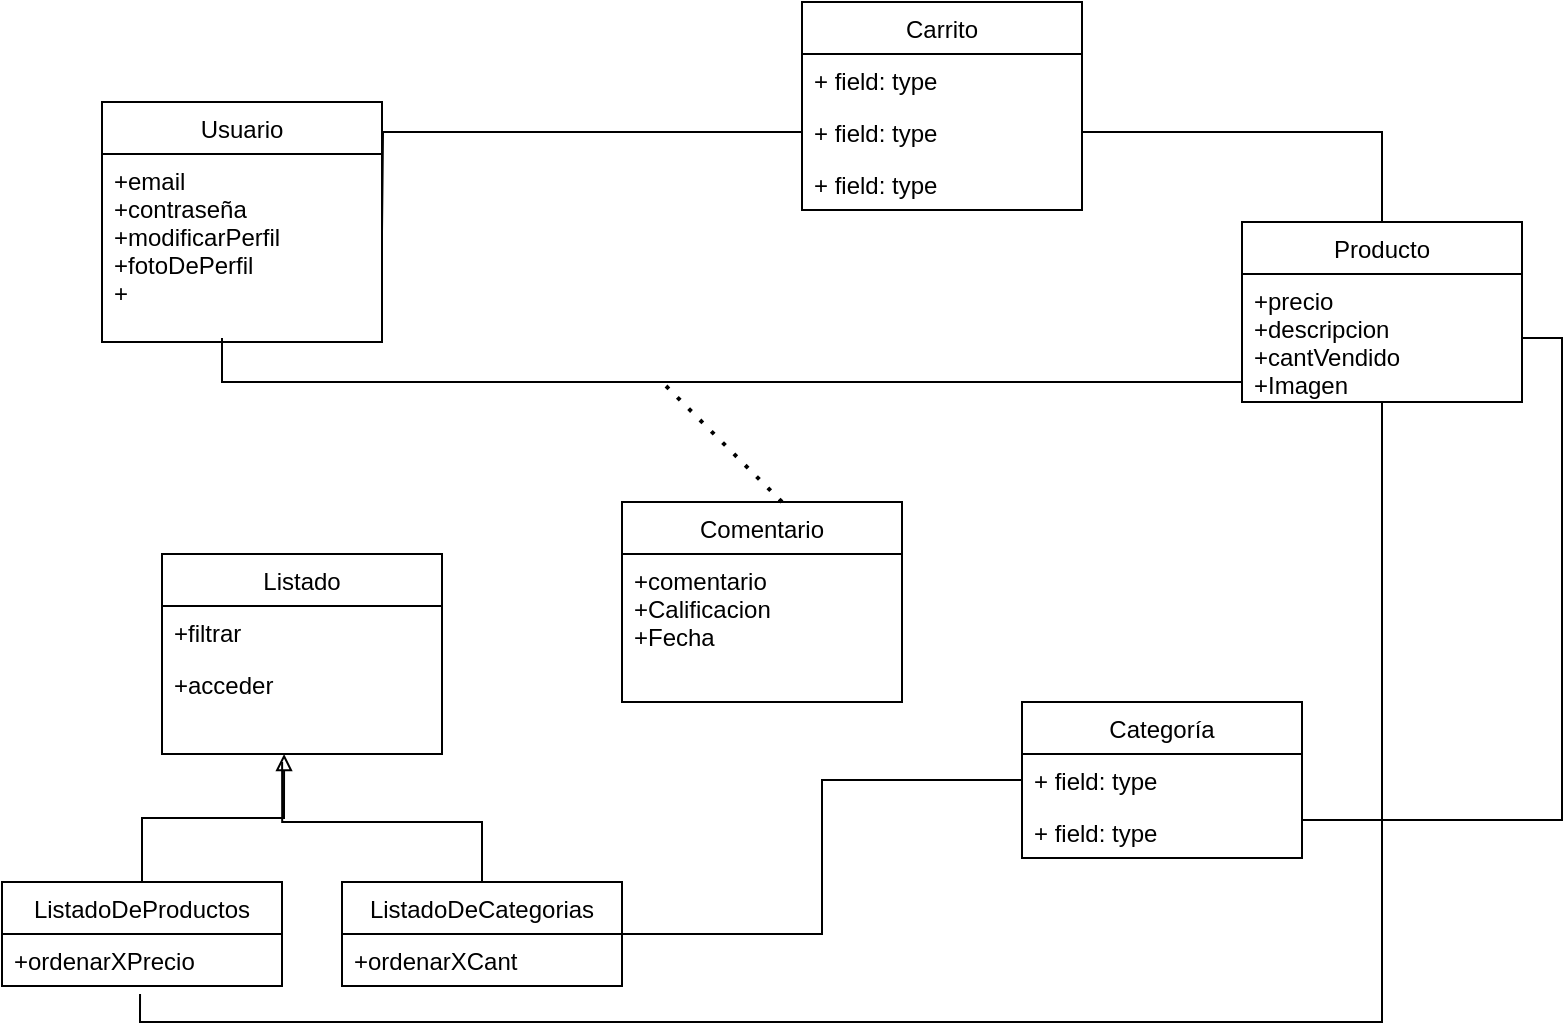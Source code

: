 <mxfile version="20.2.3" type="github">
  <diagram id="cnLoMoUfP63GgwvQ1eQH" name="Página-1">
    <mxGraphModel dx="868" dy="482" grid="1" gridSize="10" guides="1" tooltips="1" connect="1" arrows="1" fold="1" page="1" pageScale="1" pageWidth="827" pageHeight="1169" math="0" shadow="0">
      <root>
        <mxCell id="0" />
        <mxCell id="1" parent="0" />
        <mxCell id="8uu9EySztSq_89Ge9Skl-1" value="Usuario" style="swimlane;fontStyle=0;childLayout=stackLayout;horizontal=1;startSize=26;fillColor=none;horizontalStack=0;resizeParent=1;resizeParentMax=0;resizeLast=0;collapsible=1;marginBottom=0;" parent="1" vertex="1">
          <mxGeometry x="50" y="70" width="140" height="120" as="geometry">
            <mxRectangle x="50" y="70" width="80" height="30" as="alternateBounds" />
          </mxGeometry>
        </mxCell>
        <mxCell id="8uu9EySztSq_89Ge9Skl-2" value="+email&#xa;+contraseña&#xa;+modificarPerfil&#xa;+fotoDePerfil&#xa;+" style="text;strokeColor=none;fillColor=none;align=left;verticalAlign=top;spacingLeft=4;spacingRight=4;overflow=hidden;rotatable=0;points=[[0,0.5],[1,0.5]];portConstraint=eastwest;" parent="8uu9EySztSq_89Ge9Skl-1" vertex="1">
          <mxGeometry y="26" width="140" height="94" as="geometry" />
        </mxCell>
        <mxCell id="8uu9EySztSq_89Ge9Skl-5" value="Carrito" style="swimlane;fontStyle=0;childLayout=stackLayout;horizontal=1;startSize=26;fillColor=none;horizontalStack=0;resizeParent=1;resizeParentMax=0;resizeLast=0;collapsible=1;marginBottom=0;" parent="1" vertex="1">
          <mxGeometry x="400" y="20" width="140" height="104" as="geometry" />
        </mxCell>
        <mxCell id="8uu9EySztSq_89Ge9Skl-6" value="+ field: type" style="text;strokeColor=none;fillColor=none;align=left;verticalAlign=top;spacingLeft=4;spacingRight=4;overflow=hidden;rotatable=0;points=[[0,0.5],[1,0.5]];portConstraint=eastwest;" parent="8uu9EySztSq_89Ge9Skl-5" vertex="1">
          <mxGeometry y="26" width="140" height="26" as="geometry" />
        </mxCell>
        <mxCell id="8uu9EySztSq_89Ge9Skl-7" value="+ field: type" style="text;strokeColor=none;fillColor=none;align=left;verticalAlign=top;spacingLeft=4;spacingRight=4;overflow=hidden;rotatable=0;points=[[0,0.5],[1,0.5]];portConstraint=eastwest;" parent="8uu9EySztSq_89Ge9Skl-5" vertex="1">
          <mxGeometry y="52" width="140" height="26" as="geometry" />
        </mxCell>
        <mxCell id="8uu9EySztSq_89Ge9Skl-8" value="+ field: type" style="text;strokeColor=none;fillColor=none;align=left;verticalAlign=top;spacingLeft=4;spacingRight=4;overflow=hidden;rotatable=0;points=[[0,0.5],[1,0.5]];portConstraint=eastwest;" parent="8uu9EySztSq_89Ge9Skl-5" vertex="1">
          <mxGeometry y="78" width="140" height="26" as="geometry" />
        </mxCell>
        <mxCell id="8uu9EySztSq_89Ge9Skl-9" value="Producto" style="swimlane;fontStyle=0;childLayout=stackLayout;horizontal=1;startSize=26;fillColor=none;horizontalStack=0;resizeParent=1;resizeParentMax=0;resizeLast=0;collapsible=1;marginBottom=0;" parent="1" vertex="1">
          <mxGeometry x="620" y="130" width="140" height="90" as="geometry" />
        </mxCell>
        <mxCell id="8uu9EySztSq_89Ge9Skl-11" value="+precio&#xa;+descripcion&#xa;+cantVendido&#xa;+Imagen" style="text;strokeColor=none;fillColor=none;align=left;verticalAlign=top;spacingLeft=4;spacingRight=4;overflow=hidden;rotatable=0;points=[[0,0.5],[1,0.5]];portConstraint=eastwest;" parent="8uu9EySztSq_89Ge9Skl-9" vertex="1">
          <mxGeometry y="26" width="140" height="64" as="geometry" />
        </mxCell>
        <mxCell id="8uu9EySztSq_89Ge9Skl-28" style="edgeStyle=orthogonalEdgeStyle;rounded=0;orthogonalLoop=1;jettySize=auto;html=1;exitX=1;exitY=0.5;exitDx=0;exitDy=0;endArrow=none;endFill=0;entryX=1;entryY=0.5;entryDx=0;entryDy=0;" parent="1" source="8uu9EySztSq_89Ge9Skl-14" target="8uu9EySztSq_89Ge9Skl-11" edge="1">
          <mxGeometry relative="1" as="geometry">
            <mxPoint x="760" y="340" as="targetPoint" />
            <Array as="points">
              <mxPoint x="780" y="429" />
              <mxPoint x="780" y="188" />
            </Array>
          </mxGeometry>
        </mxCell>
        <mxCell id="8uu9EySztSq_89Ge9Skl-13" value="Categoría" style="swimlane;fontStyle=0;childLayout=stackLayout;horizontal=1;startSize=26;fillColor=none;horizontalStack=0;resizeParent=1;resizeParentMax=0;resizeLast=0;collapsible=1;marginBottom=0;" parent="1" vertex="1">
          <mxGeometry x="510" y="370" width="140" height="78" as="geometry" />
        </mxCell>
        <mxCell id="8uu9EySztSq_89Ge9Skl-14" value="+ field: type" style="text;strokeColor=none;fillColor=none;align=left;verticalAlign=top;spacingLeft=4;spacingRight=4;overflow=hidden;rotatable=0;points=[[0,0.5],[1,0.5]];portConstraint=eastwest;" parent="8uu9EySztSq_89Ge9Skl-13" vertex="1">
          <mxGeometry y="26" width="140" height="26" as="geometry" />
        </mxCell>
        <mxCell id="8uu9EySztSq_89Ge9Skl-15" value="+ field: type" style="text;strokeColor=none;fillColor=none;align=left;verticalAlign=top;spacingLeft=4;spacingRight=4;overflow=hidden;rotatable=0;points=[[0,0.5],[1,0.5]];portConstraint=eastwest;" parent="8uu9EySztSq_89Ge9Skl-13" vertex="1">
          <mxGeometry y="52" width="140" height="26" as="geometry" />
        </mxCell>
        <mxCell id="8uu9EySztSq_89Ge9Skl-17" value="Comentario" style="swimlane;fontStyle=0;childLayout=stackLayout;horizontal=1;startSize=26;fillColor=none;horizontalStack=0;resizeParent=1;resizeParentMax=0;resizeLast=0;collapsible=1;marginBottom=0;" parent="1" vertex="1">
          <mxGeometry x="310" y="270" width="140" height="100" as="geometry" />
        </mxCell>
        <mxCell id="8uu9EySztSq_89Ge9Skl-20" value="+comentario&#xa;+Calificacion&#xa;+Fecha" style="text;strokeColor=none;fillColor=none;align=left;verticalAlign=top;spacingLeft=4;spacingRight=4;overflow=hidden;rotatable=0;points=[[0,0.5],[1,0.5]];portConstraint=eastwest;" parent="8uu9EySztSq_89Ge9Skl-17" vertex="1">
          <mxGeometry y="26" width="140" height="74" as="geometry" />
        </mxCell>
        <mxCell id="8uu9EySztSq_89Ge9Skl-22" style="edgeStyle=orthogonalEdgeStyle;rounded=0;orthogonalLoop=1;jettySize=auto;html=1;exitX=1;exitY=0.5;exitDx=0;exitDy=0;entryX=0;entryY=0.5;entryDx=0;entryDy=0;endArrow=none;endFill=0;" parent="1" target="8uu9EySztSq_89Ge9Skl-7" edge="1">
          <mxGeometry relative="1" as="geometry">
            <mxPoint x="190" y="135" as="sourcePoint" />
          </mxGeometry>
        </mxCell>
        <mxCell id="8uu9EySztSq_89Ge9Skl-24" style="edgeStyle=orthogonalEdgeStyle;rounded=0;orthogonalLoop=1;jettySize=auto;html=1;exitX=0;exitY=0.5;exitDx=0;exitDy=0;endArrow=none;endFill=0;" parent="1" source="8uu9EySztSq_89Ge9Skl-11" edge="1">
          <mxGeometry relative="1" as="geometry">
            <mxPoint x="110" y="188" as="targetPoint" />
            <Array as="points">
              <mxPoint x="620" y="210" />
              <mxPoint x="110" y="210" />
            </Array>
          </mxGeometry>
        </mxCell>
        <mxCell id="8uu9EySztSq_89Ge9Skl-26" value="" style="endArrow=none;dashed=1;html=1;dashPattern=1 3;strokeWidth=2;rounded=0;" parent="1" edge="1">
          <mxGeometry width="50" height="50" relative="1" as="geometry">
            <mxPoint x="390" y="270" as="sourcePoint" />
            <mxPoint x="330" y="210" as="targetPoint" />
          </mxGeometry>
        </mxCell>
        <mxCell id="8uu9EySztSq_89Ge9Skl-27" style="edgeStyle=orthogonalEdgeStyle;rounded=0;orthogonalLoop=1;jettySize=auto;html=1;exitX=1;exitY=0.5;exitDx=0;exitDy=0;entryX=0.5;entryY=0;entryDx=0;entryDy=0;endArrow=none;endFill=0;" parent="1" source="8uu9EySztSq_89Ge9Skl-7" target="8uu9EySztSq_89Ge9Skl-9" edge="1">
          <mxGeometry relative="1" as="geometry" />
        </mxCell>
        <mxCell id="eQJ6p9zYsw0Z8SS2zc7L-1" value="Listado" style="swimlane;fontStyle=0;childLayout=stackLayout;horizontal=1;startSize=26;fillColor=none;horizontalStack=0;resizeParent=1;resizeParentMax=0;resizeLast=0;collapsible=1;marginBottom=0;" vertex="1" parent="1">
          <mxGeometry x="80" y="296" width="140" height="100" as="geometry" />
        </mxCell>
        <mxCell id="eQJ6p9zYsw0Z8SS2zc7L-2" value="+filtrar" style="text;strokeColor=none;fillColor=none;align=left;verticalAlign=top;spacingLeft=4;spacingRight=4;overflow=hidden;rotatable=0;points=[[0,0.5],[1,0.5]];portConstraint=eastwest;" vertex="1" parent="eQJ6p9zYsw0Z8SS2zc7L-1">
          <mxGeometry y="26" width="140" height="26" as="geometry" />
        </mxCell>
        <mxCell id="eQJ6p9zYsw0Z8SS2zc7L-4" value="+acceder" style="text;strokeColor=none;fillColor=none;align=left;verticalAlign=top;spacingLeft=4;spacingRight=4;overflow=hidden;rotatable=0;points=[[0,0.5],[1,0.5]];portConstraint=eastwest;" vertex="1" parent="eQJ6p9zYsw0Z8SS2zc7L-1">
          <mxGeometry y="52" width="140" height="48" as="geometry" />
        </mxCell>
        <mxCell id="eQJ6p9zYsw0Z8SS2zc7L-5" value="" style="endArrow=block;html=1;rounded=0;endFill=0;strokeColor=default;exitX=0.5;exitY=0;exitDx=0;exitDy=0;edgeStyle=orthogonalEdgeStyle;entryX=0.436;entryY=1;entryDx=0;entryDy=0;entryPerimeter=0;" edge="1" parent="1" source="eQJ6p9zYsw0Z8SS2zc7L-6" target="eQJ6p9zYsw0Z8SS2zc7L-4">
          <mxGeometry width="50" height="50" relative="1" as="geometry">
            <mxPoint x="110" y="457" as="sourcePoint" />
            <mxPoint x="160" y="407" as="targetPoint" />
          </mxGeometry>
        </mxCell>
        <mxCell id="eQJ6p9zYsw0Z8SS2zc7L-6" value="ListadoDeProductos" style="swimlane;fontStyle=0;childLayout=stackLayout;horizontal=1;startSize=26;fillColor=none;horizontalStack=0;resizeParent=1;resizeParentMax=0;resizeLast=0;collapsible=1;marginBottom=0;" vertex="1" parent="1">
          <mxGeometry y="460" width="140" height="52" as="geometry" />
        </mxCell>
        <mxCell id="eQJ6p9zYsw0Z8SS2zc7L-7" value="+ordenarXPrecio" style="text;strokeColor=none;fillColor=none;align=left;verticalAlign=top;spacingLeft=4;spacingRight=4;overflow=hidden;rotatable=0;points=[[0,0.5],[1,0.5]];portConstraint=eastwest;" vertex="1" parent="eQJ6p9zYsw0Z8SS2zc7L-6">
          <mxGeometry y="26" width="140" height="26" as="geometry" />
        </mxCell>
        <mxCell id="eQJ6p9zYsw0Z8SS2zc7L-13" style="edgeStyle=orthogonalEdgeStyle;rounded=0;orthogonalLoop=1;jettySize=auto;html=1;exitX=1;exitY=0.5;exitDx=0;exitDy=0;entryX=0;entryY=0.5;entryDx=0;entryDy=0;endArrow=none;endFill=0;strokeColor=default;" edge="1" parent="1" source="eQJ6p9zYsw0Z8SS2zc7L-9" target="8uu9EySztSq_89Ge9Skl-14">
          <mxGeometry relative="1" as="geometry" />
        </mxCell>
        <mxCell id="eQJ6p9zYsw0Z8SS2zc7L-9" value="ListadoDeCategorias" style="swimlane;fontStyle=0;childLayout=stackLayout;horizontal=1;startSize=26;fillColor=none;horizontalStack=0;resizeParent=1;resizeParentMax=0;resizeLast=0;collapsible=1;marginBottom=0;" vertex="1" parent="1">
          <mxGeometry x="170" y="460" width="140" height="52" as="geometry" />
        </mxCell>
        <mxCell id="eQJ6p9zYsw0Z8SS2zc7L-10" value="+ordenarXCant" style="text;strokeColor=none;fillColor=none;align=left;verticalAlign=top;spacingLeft=4;spacingRight=4;overflow=hidden;rotatable=0;points=[[0,0.5],[1,0.5]];portConstraint=eastwest;" vertex="1" parent="eQJ6p9zYsw0Z8SS2zc7L-9">
          <mxGeometry y="26" width="140" height="26" as="geometry" />
        </mxCell>
        <mxCell id="eQJ6p9zYsw0Z8SS2zc7L-12" value="" style="endArrow=none;html=1;rounded=0;endFill=0;strokeColor=default;exitX=0.5;exitY=0;exitDx=0;exitDy=0;edgeStyle=orthogonalEdgeStyle;entryX=0.429;entryY=1.083;entryDx=0;entryDy=0;entryPerimeter=0;" edge="1" parent="1" source="eQJ6p9zYsw0Z8SS2zc7L-9" target="eQJ6p9zYsw0Z8SS2zc7L-4">
          <mxGeometry width="50" height="50" relative="1" as="geometry">
            <mxPoint x="80" y="470" as="sourcePoint" />
            <mxPoint x="140" y="400" as="targetPoint" />
            <Array as="points">
              <mxPoint x="240" y="430" />
              <mxPoint x="140" y="430" />
            </Array>
          </mxGeometry>
        </mxCell>
        <mxCell id="eQJ6p9zYsw0Z8SS2zc7L-14" style="edgeStyle=orthogonalEdgeStyle;rounded=0;orthogonalLoop=1;jettySize=auto;html=1;exitX=0.493;exitY=1.154;exitDx=0;exitDy=0;entryX=0.5;entryY=1;entryDx=0;entryDy=0;entryPerimeter=0;endArrow=none;endFill=0;strokeColor=default;exitPerimeter=0;" edge="1" parent="1" source="eQJ6p9zYsw0Z8SS2zc7L-7" target="8uu9EySztSq_89Ge9Skl-11">
          <mxGeometry relative="1" as="geometry">
            <Array as="points">
              <mxPoint x="69" y="530" />
              <mxPoint x="690" y="530" />
            </Array>
          </mxGeometry>
        </mxCell>
      </root>
    </mxGraphModel>
  </diagram>
</mxfile>
